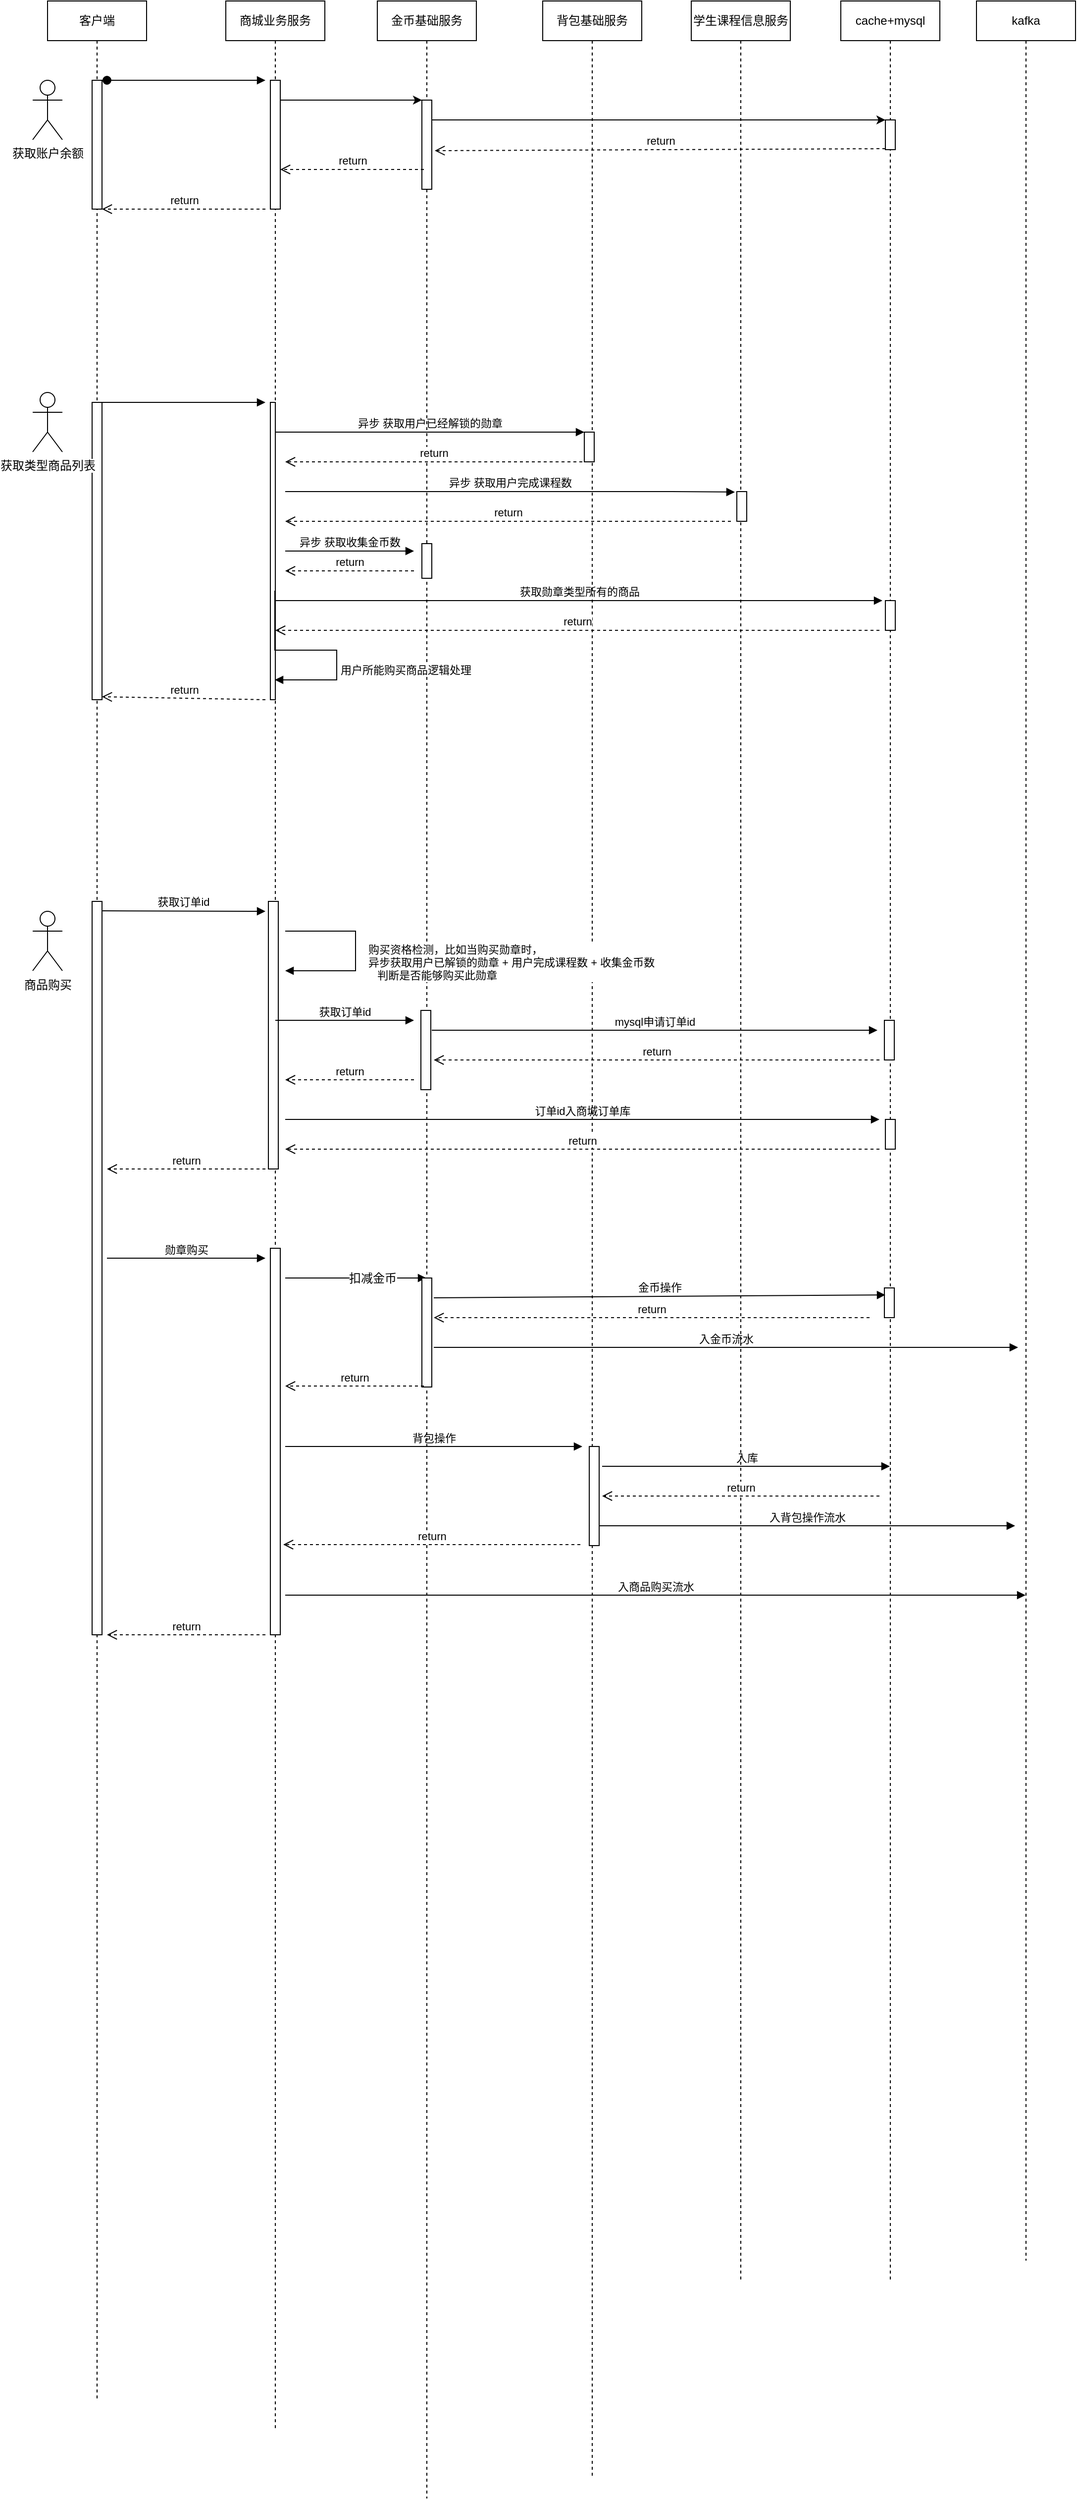 <mxfile version="10.6.7" type="github"><diagram id="Jo1-Ku6HpwBgavtEXRWx" name="Page-1"><mxGraphModel dx="2258" dy="-422" grid="1" gridSize="10" guides="1" tooltips="1" connect="1" arrows="1" fold="1" page="1" pageScale="1" pageWidth="827" pageHeight="1169" math="0" shadow="0"><root><mxCell id="0"/><mxCell id="1" parent="0"/><mxCell id="2O02HmC3KdekM-h6w7u2-1" value="商城业务服务" style="shape=umlLifeline;perimeter=lifelinePerimeter;whiteSpace=wrap;html=1;container=1;collapsible=0;recursiveResize=0;outlineConnect=0;" vertex="1" parent="1"><mxGeometry x="210" y="1260" width="100" height="2450" as="geometry"/></mxCell><mxCell id="2O02HmC3KdekM-h6w7u2-13" value="" style="html=1;points=[];perimeter=orthogonalPerimeter;" vertex="1" parent="2O02HmC3KdekM-h6w7u2-1"><mxGeometry x="45" y="80" width="10" height="130" as="geometry"/></mxCell><mxCell id="2O02HmC3KdekM-h6w7u2-42" value="" style="html=1;points=[];perimeter=orthogonalPerimeter;" vertex="1" parent="2O02HmC3KdekM-h6w7u2-1"><mxGeometry x="45" y="405" width="5" height="300" as="geometry"/></mxCell><mxCell id="2O02HmC3KdekM-h6w7u2-47" value="异步 获取用户已经解锁的勋章" style="html=1;verticalAlign=bottom;endArrow=block;" edge="1" parent="2O02HmC3KdekM-h6w7u2-1" target="2O02HmC3KdekM-h6w7u2-43"><mxGeometry width="80" relative="1" as="geometry"><mxPoint x="50" y="435" as="sourcePoint"/><mxPoint x="130" y="435" as="targetPoint"/></mxGeometry></mxCell><mxCell id="2O02HmC3KdekM-h6w7u2-53" value="异步 获取用户完成课程数" style="html=1;verticalAlign=bottom;endArrow=block;entryX=-0.2;entryY=0.017;entryDx=0;entryDy=0;entryPerimeter=0;" edge="1" parent="2O02HmC3KdekM-h6w7u2-1" target="2O02HmC3KdekM-h6w7u2-49"><mxGeometry width="80" relative="1" as="geometry"><mxPoint x="60" y="495" as="sourcePoint"/><mxPoint x="140" y="495" as="targetPoint"/><Array as="points"><mxPoint x="460" y="495"/></Array></mxGeometry></mxCell><mxCell id="2O02HmC3KdekM-h6w7u2-55" value="异步 获取收集金币数" style="html=1;verticalAlign=bottom;endArrow=block;" edge="1" parent="2O02HmC3KdekM-h6w7u2-1"><mxGeometry width="80" relative="1" as="geometry"><mxPoint x="60" y="555" as="sourcePoint"/><mxPoint x="190" y="555" as="targetPoint"/></mxGeometry></mxCell><mxCell id="2O02HmC3KdekM-h6w7u2-64" value="获取勋章类型所有的商品" style="html=1;verticalAlign=bottom;endArrow=block;" edge="1" parent="2O02HmC3KdekM-h6w7u2-1"><mxGeometry width="80" relative="1" as="geometry"><mxPoint x="50" y="605" as="sourcePoint"/><mxPoint x="663" y="605" as="targetPoint"/></mxGeometry></mxCell><mxCell id="2O02HmC3KdekM-h6w7u2-74" value="" style="html=1;points=[];perimeter=orthogonalPerimeter;" vertex="1" parent="2O02HmC3KdekM-h6w7u2-1"><mxGeometry x="43" y="908.5" width="10" height="270" as="geometry"/></mxCell><mxCell id="2O02HmC3KdekM-h6w7u2-84" value="获取订单id" style="html=1;verticalAlign=bottom;endArrow=block;" edge="1" parent="2O02HmC3KdekM-h6w7u2-1"><mxGeometry width="80" relative="1" as="geometry"><mxPoint x="50" y="1028.5" as="sourcePoint"/><mxPoint x="190" y="1028.5" as="targetPoint"/></mxGeometry></mxCell><mxCell id="2O02HmC3KdekM-h6w7u2-88" value="" style="html=1;points=[];perimeter=orthogonalPerimeter;" vertex="1" parent="2O02HmC3KdekM-h6w7u2-1"><mxGeometry x="45" y="1258.5" width="10" height="390" as="geometry"/></mxCell><mxCell id="2O02HmC3KdekM-h6w7u2-90" value="" style="html=1;verticalAlign=bottom;endArrow=block;" edge="1" parent="2O02HmC3KdekM-h6w7u2-1"><mxGeometry x="-0.018" y="20" width="80" relative="1" as="geometry"><mxPoint x="60" y="1288.5" as="sourcePoint"/><mxPoint x="202.5" y="1288.5" as="targetPoint"/><Array as="points"><mxPoint x="130" y="1288.5"/></Array><mxPoint as="offset"/></mxGeometry></mxCell><mxCell id="2O02HmC3KdekM-h6w7u2-108" value="扣减金币" style="text;html=1;resizable=0;points=[];align=center;verticalAlign=middle;labelBackgroundColor=#ffffff;" vertex="1" connectable="0" parent="2O02HmC3KdekM-h6w7u2-90"><mxGeometry x="0.235" relative="1" as="geometry"><mxPoint as="offset"/></mxGeometry></mxCell><mxCell id="2O02HmC3KdekM-h6w7u2-100" value="订单id入商城订单库" style="html=1;verticalAlign=bottom;endArrow=block;" edge="1" parent="2O02HmC3KdekM-h6w7u2-1"><mxGeometry width="80" relative="1" as="geometry"><mxPoint x="60" y="1128.5" as="sourcePoint"/><mxPoint x="660" y="1128.5" as="targetPoint"/></mxGeometry></mxCell><mxCell id="2O02HmC3KdekM-h6w7u2-117" value="背包操作" style="html=1;verticalAlign=bottom;endArrow=block;" edge="1" parent="2O02HmC3KdekM-h6w7u2-1"><mxGeometry width="80" relative="1" as="geometry"><mxPoint x="60" y="1458.5" as="sourcePoint"/><mxPoint x="360" y="1458.5" as="targetPoint"/></mxGeometry></mxCell><mxCell id="2O02HmC3KdekM-h6w7u2-122" value="入商品购买流水" style="html=1;verticalAlign=bottom;endArrow=block;" edge="1" parent="2O02HmC3KdekM-h6w7u2-1"><mxGeometry width="80" relative="1" as="geometry"><mxPoint x="60" y="1608.5" as="sourcePoint"/><mxPoint x="807.5" y="1608.5" as="targetPoint"/></mxGeometry></mxCell><mxCell id="2O02HmC3KdekM-h6w7u2-3" value="kafka" style="shape=umlLifeline;perimeter=lifelinePerimeter;whiteSpace=wrap;html=1;container=1;collapsible=0;recursiveResize=0;outlineConnect=0;" vertex="1" parent="1"><mxGeometry x="968" y="1260" width="100" height="2280" as="geometry"/></mxCell><mxCell id="2O02HmC3KdekM-h6w7u2-5" value="cache+mysql" style="shape=umlLifeline;perimeter=lifelinePerimeter;whiteSpace=wrap;html=1;container=1;collapsible=0;recursiveResize=0;outlineConnect=0;" vertex="1" parent="1"><mxGeometry x="831" y="1260" width="100" height="2300" as="geometry"/></mxCell><mxCell id="2O02HmC3KdekM-h6w7u2-33" value="" style="html=1;points=[];perimeter=orthogonalPerimeter;" vertex="1" parent="2O02HmC3KdekM-h6w7u2-5"><mxGeometry x="45" y="120" width="10" height="30" as="geometry"/></mxCell><mxCell id="2O02HmC3KdekM-h6w7u2-63" value="" style="html=1;points=[];perimeter=orthogonalPerimeter;" vertex="1" parent="2O02HmC3KdekM-h6w7u2-5"><mxGeometry x="45" y="605" width="10" height="30" as="geometry"/></mxCell><mxCell id="2O02HmC3KdekM-h6w7u2-80" value="" style="html=1;points=[];perimeter=orthogonalPerimeter;" vertex="1" parent="2O02HmC3KdekM-h6w7u2-5"><mxGeometry x="44" y="1028.5" width="10" height="40" as="geometry"/></mxCell><mxCell id="2O02HmC3KdekM-h6w7u2-102" value="" style="html=1;points=[];perimeter=orthogonalPerimeter;" vertex="1" parent="2O02HmC3KdekM-h6w7u2-5"><mxGeometry x="45" y="1128.5" width="10" height="30" as="geometry"/></mxCell><mxCell id="2O02HmC3KdekM-h6w7u2-104" value="" style="html=1;points=[];perimeter=orthogonalPerimeter;" vertex="1" parent="2O02HmC3KdekM-h6w7u2-5"><mxGeometry x="44" y="1298.5" width="10" height="30" as="geometry"/></mxCell><mxCell id="2O02HmC3KdekM-h6w7u2-6" value="背包基础服务" style="shape=umlLifeline;perimeter=lifelinePerimeter;whiteSpace=wrap;html=1;container=1;collapsible=0;recursiveResize=0;outlineConnect=0;" vertex="1" parent="1"><mxGeometry x="530" y="1260" width="100" height="2500" as="geometry"/></mxCell><mxCell id="2O02HmC3KdekM-h6w7u2-43" value="" style="html=1;points=[];perimeter=orthogonalPerimeter;" vertex="1" parent="2O02HmC3KdekM-h6w7u2-6"><mxGeometry x="42" y="435" width="10" height="30" as="geometry"/></mxCell><mxCell id="2O02HmC3KdekM-h6w7u2-107" value="" style="html=1;points=[];perimeter=orthogonalPerimeter;" vertex="1" parent="2O02HmC3KdekM-h6w7u2-6"><mxGeometry x="47" y="1458.5" width="10" height="100" as="geometry"/></mxCell><mxCell id="2O02HmC3KdekM-h6w7u2-118" value="入库" style="html=1;verticalAlign=bottom;endArrow=block;" edge="1" parent="2O02HmC3KdekM-h6w7u2-6"><mxGeometry width="80" relative="1" as="geometry"><mxPoint x="60" y="1478.5" as="sourcePoint"/><mxPoint x="350.5" y="1478.5" as="targetPoint"/></mxGeometry></mxCell><mxCell id="2O02HmC3KdekM-h6w7u2-7" value="金币基础服务" style="shape=umlLifeline;perimeter=lifelinePerimeter;whiteSpace=wrap;html=1;container=1;collapsible=0;recursiveResize=0;outlineConnect=0;" vertex="1" parent="1"><mxGeometry x="363" y="1260" width="100" height="2520" as="geometry"/></mxCell><mxCell id="2O02HmC3KdekM-h6w7u2-19" value="" style="html=1;points=[];perimeter=orthogonalPerimeter;" vertex="1" parent="2O02HmC3KdekM-h6w7u2-7"><mxGeometry x="45" y="100" width="10" height="90" as="geometry"/></mxCell><mxCell id="2O02HmC3KdekM-h6w7u2-56" value="" style="html=1;points=[];perimeter=orthogonalPerimeter;" vertex="1" parent="2O02HmC3KdekM-h6w7u2-7"><mxGeometry x="45" y="547.5" width="10" height="35" as="geometry"/></mxCell><mxCell id="2O02HmC3KdekM-h6w7u2-78" value="" style="html=1;points=[];perimeter=orthogonalPerimeter;" vertex="1" parent="2O02HmC3KdekM-h6w7u2-7"><mxGeometry x="44" y="1018.5" width="10" height="80" as="geometry"/></mxCell><mxCell id="2O02HmC3KdekM-h6w7u2-106" value="" style="html=1;points=[];perimeter=orthogonalPerimeter;" vertex="1" parent="2O02HmC3KdekM-h6w7u2-7"><mxGeometry x="45" y="1288.5" width="10" height="110" as="geometry"/></mxCell><mxCell id="2O02HmC3KdekM-h6w7u2-114" value="金币操作" style="html=1;verticalAlign=bottom;endArrow=block;entryX=0.1;entryY=0.236;entryDx=0;entryDy=0;entryPerimeter=0;" edge="1" parent="2O02HmC3KdekM-h6w7u2-7" target="2O02HmC3KdekM-h6w7u2-104"><mxGeometry width="80" relative="1" as="geometry"><mxPoint x="57" y="1308.5" as="sourcePoint"/><mxPoint x="137" y="1308.5" as="targetPoint"/></mxGeometry></mxCell><mxCell id="2O02HmC3KdekM-h6w7u2-116" value="入金币流水" style="html=1;verticalAlign=bottom;endArrow=block;" edge="1" parent="2O02HmC3KdekM-h6w7u2-7"><mxGeometry width="80" relative="1" as="geometry"><mxPoint x="57" y="1358.5" as="sourcePoint"/><mxPoint x="647" y="1358.5" as="targetPoint"/></mxGeometry></mxCell><mxCell id="2O02HmC3KdekM-h6w7u2-8" value="客户端" style="shape=umlLifeline;perimeter=lifelinePerimeter;whiteSpace=wrap;html=1;container=1;collapsible=0;recursiveResize=0;outlineConnect=0;" vertex="1" parent="1"><mxGeometry x="30" y="1260" width="100" height="2420" as="geometry"/></mxCell><mxCell id="2O02HmC3KdekM-h6w7u2-10" value="" style="html=1;points=[];perimeter=orthogonalPerimeter;" vertex="1" parent="2O02HmC3KdekM-h6w7u2-8"><mxGeometry x="45" y="80" width="10" height="130" as="geometry"/></mxCell><mxCell id="2O02HmC3KdekM-h6w7u2-16" value="" style="html=1;verticalAlign=bottom;startArrow=oval;startFill=1;endArrow=block;startSize=8;" edge="1" parent="2O02HmC3KdekM-h6w7u2-8"><mxGeometry width="60" relative="1" as="geometry"><mxPoint x="60" y="80" as="sourcePoint"/><mxPoint x="220" y="80" as="targetPoint"/></mxGeometry></mxCell><mxCell id="2O02HmC3KdekM-h6w7u2-40" value="" style="html=1;points=[];perimeter=orthogonalPerimeter;" vertex="1" parent="2O02HmC3KdekM-h6w7u2-8"><mxGeometry x="45" y="405" width="10" height="300" as="geometry"/></mxCell><mxCell id="2O02HmC3KdekM-h6w7u2-44" value="" style="html=1;verticalAlign=bottom;endArrow=block;" edge="1" parent="2O02HmC3KdekM-h6w7u2-8"><mxGeometry width="80" relative="1" as="geometry"><mxPoint x="50" y="405" as="sourcePoint"/><mxPoint x="220" y="405" as="targetPoint"/></mxGeometry></mxCell><mxCell id="2O02HmC3KdekM-h6w7u2-67" value="" style="html=1;points=[];perimeter=orthogonalPerimeter;" vertex="1" parent="2O02HmC3KdekM-h6w7u2-8"><mxGeometry x="45" y="908.5" width="10" height="740" as="geometry"/></mxCell><mxCell id="2O02HmC3KdekM-h6w7u2-89" value="勋章购买" style="html=1;verticalAlign=bottom;endArrow=block;" edge="1" parent="2O02HmC3KdekM-h6w7u2-8"><mxGeometry width="80" relative="1" as="geometry"><mxPoint x="60" y="1268.5" as="sourcePoint"/><mxPoint x="220" y="1268.5" as="targetPoint"/></mxGeometry></mxCell><mxCell id="2O02HmC3KdekM-h6w7u2-9" value="获取账户余额" style="shape=umlActor;verticalLabelPosition=bottom;labelBackgroundColor=#ffffff;verticalAlign=top;html=1;" vertex="1" parent="1"><mxGeometry x="15" y="1340" width="30" height="60" as="geometry"/></mxCell><mxCell id="2O02HmC3KdekM-h6w7u2-20" value="" style="edgeStyle=orthogonalEdgeStyle;rounded=0;orthogonalLoop=1;jettySize=auto;html=1;" edge="1" parent="1" source="2O02HmC3KdekM-h6w7u2-13" target="2O02HmC3KdekM-h6w7u2-19"><mxGeometry relative="1" as="geometry"><Array as="points"><mxPoint x="340" y="1360"/><mxPoint x="340" y="1360"/></Array></mxGeometry></mxCell><mxCell id="2O02HmC3KdekM-h6w7u2-34" value="" style="edgeStyle=orthogonalEdgeStyle;rounded=0;orthogonalLoop=1;jettySize=auto;html=1;" edge="1" parent="1" source="2O02HmC3KdekM-h6w7u2-19" target="2O02HmC3KdekM-h6w7u2-33"><mxGeometry relative="1" as="geometry"><Array as="points"><mxPoint x="620" y="1380"/><mxPoint x="620" y="1380"/></Array></mxGeometry></mxCell><mxCell id="2O02HmC3KdekM-h6w7u2-35" value="return" style="html=1;verticalAlign=bottom;endArrow=open;dashed=1;endSize=8;entryX=1.3;entryY=0.567;entryDx=0;entryDy=0;entryPerimeter=0;exitX=0;exitY=0.967;exitDx=0;exitDy=0;exitPerimeter=0;" edge="1" parent="1" source="2O02HmC3KdekM-h6w7u2-33" target="2O02HmC3KdekM-h6w7u2-19"><mxGeometry relative="1" as="geometry"><mxPoint x="870" y="1405" as="sourcePoint"/><mxPoint x="660" y="1410" as="targetPoint"/></mxGeometry></mxCell><mxCell id="2O02HmC3KdekM-h6w7u2-38" value="return" style="html=1;verticalAlign=bottom;endArrow=open;dashed=1;endSize=8;" edge="1" parent="1" target="2O02HmC3KdekM-h6w7u2-13"><mxGeometry relative="1" as="geometry"><mxPoint x="410" y="1430" as="sourcePoint"/><mxPoint x="290" y="1426" as="targetPoint"/></mxGeometry></mxCell><mxCell id="2O02HmC3KdekM-h6w7u2-39" value="return" style="html=1;verticalAlign=bottom;endArrow=open;dashed=1;endSize=8;" edge="1" parent="1" target="2O02HmC3KdekM-h6w7u2-10"><mxGeometry relative="1" as="geometry"><mxPoint x="250" y="1470" as="sourcePoint"/><mxPoint x="275" y="1440" as="targetPoint"/><Array as="points"><mxPoint x="200" y="1470"/></Array></mxGeometry></mxCell><mxCell id="2O02HmC3KdekM-h6w7u2-41" value="获取类型商品列表" style="shape=umlActor;verticalLabelPosition=bottom;labelBackgroundColor=#ffffff;verticalAlign=top;html=1;" vertex="1" parent="1"><mxGeometry x="15" y="1655" width="30" height="60" as="geometry"/></mxCell><mxCell id="2O02HmC3KdekM-h6w7u2-48" value="学生课程信息服务" style="shape=umlLifeline;perimeter=lifelinePerimeter;whiteSpace=wrap;html=1;container=1;collapsible=0;recursiveResize=0;outlineConnect=0;" vertex="1" parent="1"><mxGeometry x="680" y="1260" width="100" height="2300" as="geometry"/></mxCell><mxCell id="2O02HmC3KdekM-h6w7u2-49" value="" style="html=1;points=[];perimeter=orthogonalPerimeter;" vertex="1" parent="2O02HmC3KdekM-h6w7u2-48"><mxGeometry x="46" y="495" width="10" height="30" as="geometry"/></mxCell><mxCell id="2O02HmC3KdekM-h6w7u2-52" value="return" style="html=1;verticalAlign=bottom;endArrow=open;dashed=1;endSize=8;" edge="1" parent="1"><mxGeometry relative="1" as="geometry"><mxPoint x="570" y="1725" as="sourcePoint"/><mxPoint x="270" y="1725" as="targetPoint"/></mxGeometry></mxCell><mxCell id="2O02HmC3KdekM-h6w7u2-54" value="return" style="html=1;verticalAlign=bottom;endArrow=open;dashed=1;endSize=8;" edge="1" parent="1"><mxGeometry relative="1" as="geometry"><mxPoint x="720" y="1785" as="sourcePoint"/><mxPoint x="270" y="1785" as="targetPoint"/></mxGeometry></mxCell><mxCell id="2O02HmC3KdekM-h6w7u2-57" value="return" style="html=1;verticalAlign=bottom;endArrow=open;dashed=1;endSize=8;" edge="1" parent="1"><mxGeometry relative="1" as="geometry"><mxPoint x="400" y="1835" as="sourcePoint"/><mxPoint x="270" y="1835" as="targetPoint"/></mxGeometry></mxCell><mxCell id="2O02HmC3KdekM-h6w7u2-62" value="用户所能购买商品逻辑处理" style="edgeStyle=orthogonalEdgeStyle;html=1;align=left;spacingLeft=2;endArrow=block;rounded=0;" edge="1" parent="1"><mxGeometry x="0.324" relative="1" as="geometry"><mxPoint x="259.5" y="1855" as="sourcePoint"/><Array as="points"><mxPoint x="260" y="1915"/><mxPoint x="322" y="1915"/><mxPoint x="322" y="1945"/></Array><mxPoint x="259.5" y="1945" as="targetPoint"/><mxPoint as="offset"/></mxGeometry></mxCell><mxCell id="2O02HmC3KdekM-h6w7u2-65" value="return" style="html=1;verticalAlign=bottom;endArrow=open;dashed=1;endSize=8;" edge="1" parent="1"><mxGeometry relative="1" as="geometry"><mxPoint x="870" y="1895" as="sourcePoint"/><mxPoint x="260" y="1895" as="targetPoint"/></mxGeometry></mxCell><mxCell id="2O02HmC3KdekM-h6w7u2-66" value="return" style="html=1;verticalAlign=bottom;endArrow=open;dashed=1;endSize=8;" edge="1" parent="1"><mxGeometry relative="1" as="geometry"><mxPoint x="250" y="1965" as="sourcePoint"/><mxPoint x="85" y="1962" as="targetPoint"/></mxGeometry></mxCell><mxCell id="2O02HmC3KdekM-h6w7u2-68" value="商品购买" style="shape=umlActor;verticalLabelPosition=bottom;labelBackgroundColor=#ffffff;verticalAlign=top;html=1;" vertex="1" parent="1"><mxGeometry x="15" y="2178.5" width="30" height="60" as="geometry"/></mxCell><mxCell id="2O02HmC3KdekM-h6w7u2-73" value="获取订单id" style="html=1;verticalAlign=bottom;endArrow=block;" edge="1" parent="1"><mxGeometry width="80" relative="1" as="geometry"><mxPoint x="85" y="2178" as="sourcePoint"/><mxPoint x="250" y="2178.5" as="targetPoint"/></mxGeometry></mxCell><mxCell id="2O02HmC3KdekM-h6w7u2-81" value="mysql申请订单id&lt;br&gt;" style="html=1;verticalAlign=bottom;endArrow=block;" edge="1" parent="1"><mxGeometry width="80" relative="1" as="geometry"><mxPoint x="418" y="2298.5" as="sourcePoint"/><mxPoint x="868" y="2298.5" as="targetPoint"/><Array as="points"><mxPoint x="640" y="2298.5"/></Array></mxGeometry></mxCell><mxCell id="2O02HmC3KdekM-h6w7u2-83" value="购买资格检测，比如当购买勋章时，&lt;br&gt;异步获取用户已解锁的勋章 + 用户完成课程数 + 收集金币数&lt;br&gt;&amp;nbsp; &amp;nbsp;判断是否能够购买此勋章&lt;br&gt;" style="edgeStyle=orthogonalEdgeStyle;html=1;align=left;spacingLeft=2;endArrow=block;rounded=0;" edge="1" parent="1"><mxGeometry x="0.22" y="-13" relative="1" as="geometry"><mxPoint x="270" y="2198.5" as="sourcePoint"/><Array as="points"><mxPoint x="341" y="2198.5"/><mxPoint x="341" y="2238.5"/><mxPoint x="270" y="2238.5"/></Array><mxPoint x="270" y="2238.5" as="targetPoint"/><mxPoint x="9" y="4" as="offset"/></mxGeometry></mxCell><mxCell id="2O02HmC3KdekM-h6w7u2-85" value="return" style="html=1;verticalAlign=bottom;endArrow=open;dashed=1;endSize=8;" edge="1" parent="1"><mxGeometry relative="1" as="geometry"><mxPoint x="870" y="2328.5" as="sourcePoint"/><mxPoint x="420" y="2328.5" as="targetPoint"/></mxGeometry></mxCell><mxCell id="2O02HmC3KdekM-h6w7u2-86" value="return" style="html=1;verticalAlign=bottom;endArrow=open;dashed=1;endSize=8;" edge="1" parent="1"><mxGeometry relative="1" as="geometry"><mxPoint x="400" y="2348.5" as="sourcePoint"/><mxPoint x="270" y="2348.5" as="targetPoint"/></mxGeometry></mxCell><mxCell id="2O02HmC3KdekM-h6w7u2-87" value="return" style="html=1;verticalAlign=bottom;endArrow=open;dashed=1;endSize=8;" edge="1" parent="1"><mxGeometry relative="1" as="geometry"><mxPoint x="250" y="2438.5" as="sourcePoint"/><mxPoint x="90" y="2438.5" as="targetPoint"/></mxGeometry></mxCell><mxCell id="2O02HmC3KdekM-h6w7u2-103" value="return" style="html=1;verticalAlign=bottom;endArrow=open;dashed=1;endSize=8;" edge="1" parent="1"><mxGeometry relative="1" as="geometry"><mxPoint x="870" y="2418.5" as="sourcePoint"/><mxPoint x="270" y="2418.5" as="targetPoint"/></mxGeometry></mxCell><mxCell id="2O02HmC3KdekM-h6w7u2-113" value="return" style="html=1;verticalAlign=bottom;endArrow=open;dashed=1;endSize=8;exitX=0.47;exitY=0.46;exitDx=0;exitDy=0;exitPerimeter=0;" edge="1" parent="1"><mxGeometry relative="1" as="geometry"><mxPoint x="410" y="2657.5" as="sourcePoint"/><mxPoint x="270" y="2657.5" as="targetPoint"/></mxGeometry></mxCell><mxCell id="2O02HmC3KdekM-h6w7u2-115" value="return" style="html=1;verticalAlign=bottom;endArrow=open;dashed=1;endSize=8;" edge="1" parent="1"><mxGeometry relative="1" as="geometry"><mxPoint x="860" y="2588.5" as="sourcePoint"/><mxPoint x="420" y="2588.5" as="targetPoint"/></mxGeometry></mxCell><mxCell id="2O02HmC3KdekM-h6w7u2-119" value="return" style="html=1;verticalAlign=bottom;endArrow=open;dashed=1;endSize=8;" edge="1" parent="1"><mxGeometry relative="1" as="geometry"><mxPoint x="870" y="2768.5" as="sourcePoint"/><mxPoint x="590" y="2768.5" as="targetPoint"/></mxGeometry></mxCell><mxCell id="2O02HmC3KdekM-h6w7u2-120" value="return" style="html=1;verticalAlign=bottom;endArrow=open;dashed=1;endSize=8;" edge="1" parent="1"><mxGeometry relative="1" as="geometry"><mxPoint x="568" y="2817.5" as="sourcePoint"/><mxPoint x="268" y="2817.5" as="targetPoint"/></mxGeometry></mxCell><mxCell id="2O02HmC3KdekM-h6w7u2-121" value="入背包操作流水" style="html=1;verticalAlign=bottom;endArrow=block;" edge="1" parent="1"><mxGeometry width="80" relative="1" as="geometry"><mxPoint x="587" y="2798.5" as="sourcePoint"/><mxPoint x="1007" y="2798.5" as="targetPoint"/></mxGeometry></mxCell><mxCell id="2O02HmC3KdekM-h6w7u2-123" value="return" style="html=1;verticalAlign=bottom;endArrow=open;dashed=1;endSize=8;" edge="1" parent="1"><mxGeometry relative="1" as="geometry"><mxPoint x="250" y="2908.5" as="sourcePoint"/><mxPoint x="90" y="2908.5" as="targetPoint"/></mxGeometry></mxCell></root></mxGraphModel></diagram></mxfile>